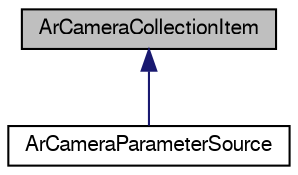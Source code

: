 digraph G
{
  edge [fontname="FreeSans",fontsize=10,labelfontname="FreeSans",labelfontsize=10];
  node [fontname="FreeSans",fontsize=10,shape=record];
  Node1 [label="ArCameraCollectionItem",height=0.2,width=0.4,color="black", fillcolor="grey75", style="filled" fontcolor="black"];
  Node1 -> Node2 [dir=back,color="midnightblue",fontsize=10,style="solid",fontname="FreeSans"];
  Node2 [label="ArCameraParameterSource",height=0.2,width=0.4,color="black", fillcolor="white", style="filled",URL="$classArCameraParameterSource.html",tooltip="Interface for collection items that also access the camera&#39;s parameters."];
}
